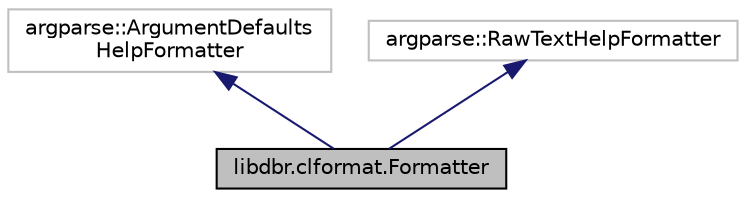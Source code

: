 digraph "libdbr.clformat.Formatter"
{
 // LATEX_PDF_SIZE
  edge [fontname="Helvetica",fontsize="10",labelfontname="Helvetica",labelfontsize="10"];
  node [fontname="Helvetica",fontsize="10",shape=record];
  Node1 [label="libdbr.clformat.Formatter",height=0.2,width=0.4,color="black", fillcolor="grey75", style="filled", fontcolor="black",tooltip="Formatter class for argument parser."];
  Node2 -> Node1 [dir="back",color="midnightblue",fontsize="10",style="solid",fontname="Helvetica"];
  Node2 [label="argparse::ArgumentDefaults\lHelpFormatter",height=0.2,width=0.4,color="grey75", fillcolor="white", style="filled",tooltip=" "];
  Node3 -> Node1 [dir="back",color="midnightblue",fontsize="10",style="solid",fontname="Helvetica"];
  Node3 [label="argparse::RawTextHelpFormatter",height=0.2,width=0.4,color="grey75", fillcolor="white", style="filled",tooltip=" "];
}

